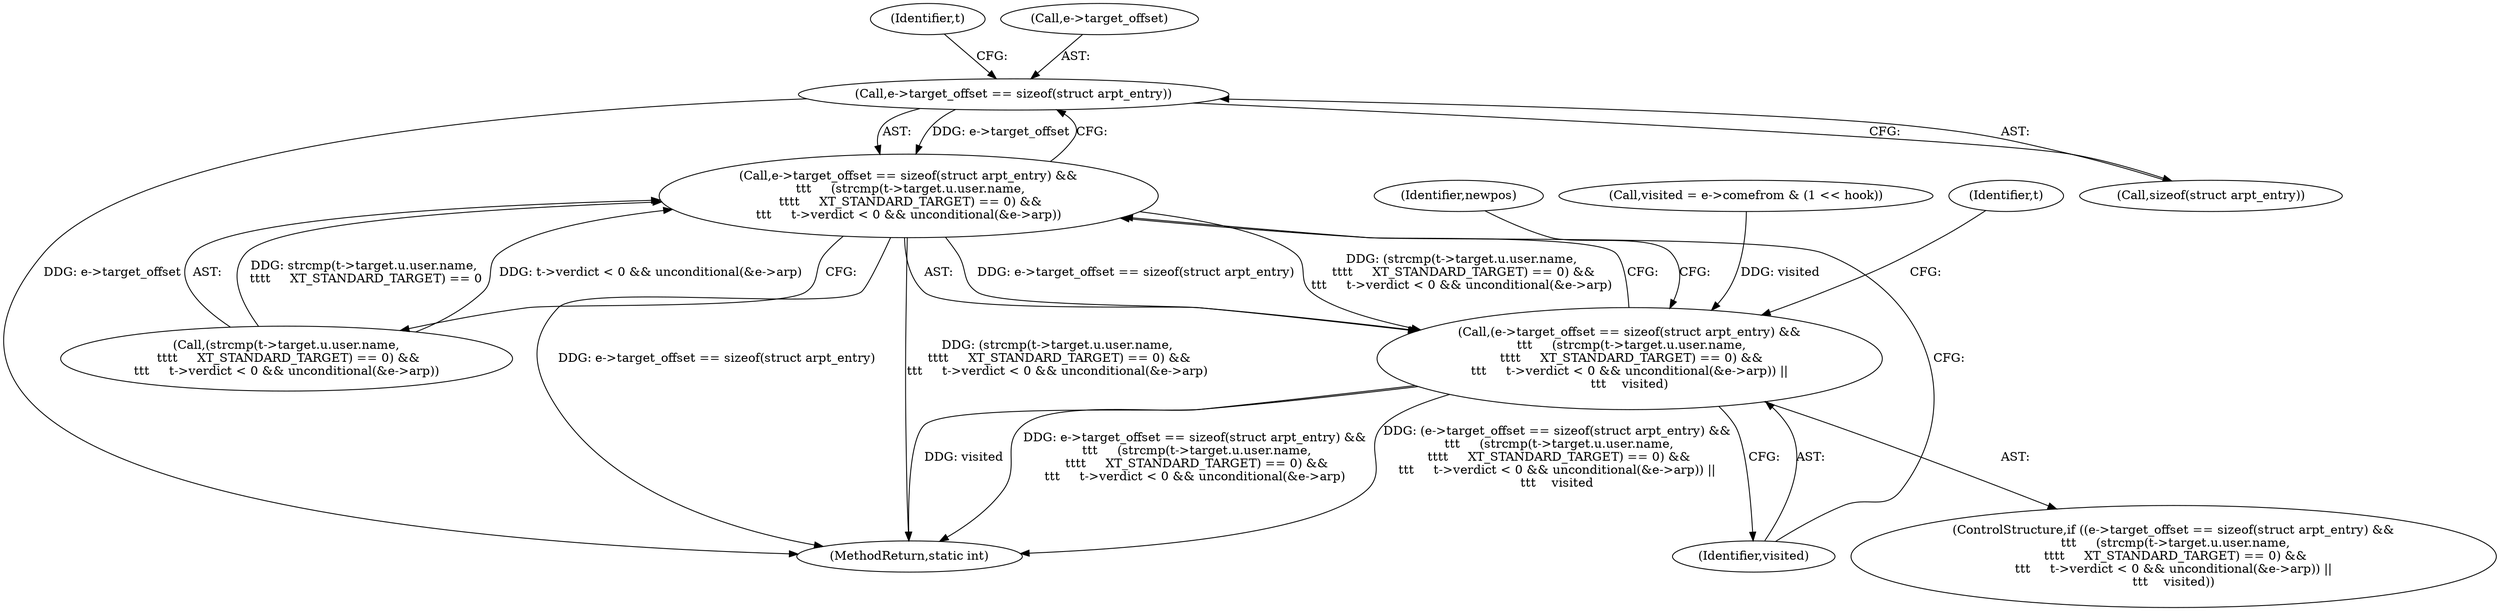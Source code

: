 digraph "0_linux_54d83fc74aa9ec72794373cb47432c5f7fb1a309_1@API" {
"1000206" [label="(Call,e->target_offset == sizeof(struct arpt_entry))"];
"1000205" [label="(Call,e->target_offset == sizeof(struct arpt_entry) &&\n \t\t\t     (strcmp(t->target.u.user.name,\n \t\t\t\t     XT_STANDARD_TARGET) == 0) &&\n\t\t\t     t->verdict < 0 && unconditional(&e->arp))"];
"1000204" [label="(Call,(e->target_offset == sizeof(struct arpt_entry) &&\n \t\t\t     (strcmp(t->target.u.user.name,\n \t\t\t\t     XT_STANDARD_TARGET) == 0) &&\n\t\t\t     t->verdict < 0 && unconditional(&e->arp)) ||\n\t\t\t    visited)"];
"1000219" [label="(Identifier,t)"];
"1000249" [label="(Identifier,t)"];
"1000207" [label="(Call,e->target_offset)"];
"1000345" [label="(Identifier,newpos)"];
"1000206" [label="(Call,e->target_offset == sizeof(struct arpt_entry))"];
"1000205" [label="(Call,e->target_offset == sizeof(struct arpt_entry) &&\n \t\t\t     (strcmp(t->target.u.user.name,\n \t\t\t\t     XT_STANDARD_TARGET) == 0) &&\n\t\t\t     t->verdict < 0 && unconditional(&e->arp))"];
"1000203" [label="(ControlStructure,if ((e->target_offset == sizeof(struct arpt_entry) &&\n \t\t\t     (strcmp(t->target.u.user.name,\n \t\t\t\t     XT_STANDARD_TARGET) == 0) &&\n\t\t\t     t->verdict < 0 && unconditional(&e->arp)) ||\n\t\t\t    visited))"];
"1000212" [label="(Call,(strcmp(t->target.u.user.name,\n \t\t\t\t     XT_STANDARD_TARGET) == 0) &&\n\t\t\t     t->verdict < 0 && unconditional(&e->arp))"];
"1000237" [label="(Identifier,visited)"];
"1000419" [label="(MethodReturn,static int)"];
"1000204" [label="(Call,(e->target_offset == sizeof(struct arpt_entry) &&\n \t\t\t     (strcmp(t->target.u.user.name,\n \t\t\t\t     XT_STANDARD_TARGET) == 0) &&\n\t\t\t     t->verdict < 0 && unconditional(&e->arp)) ||\n\t\t\t    visited)"];
"1000165" [label="(Call,visited = e->comefrom & (1 << hook))"];
"1000210" [label="(Call,sizeof(struct arpt_entry))"];
"1000206" -> "1000205"  [label="AST: "];
"1000206" -> "1000210"  [label="CFG: "];
"1000207" -> "1000206"  [label="AST: "];
"1000210" -> "1000206"  [label="AST: "];
"1000219" -> "1000206"  [label="CFG: "];
"1000205" -> "1000206"  [label="CFG: "];
"1000206" -> "1000419"  [label="DDG: e->target_offset"];
"1000206" -> "1000205"  [label="DDG: e->target_offset"];
"1000205" -> "1000204"  [label="AST: "];
"1000205" -> "1000212"  [label="CFG: "];
"1000212" -> "1000205"  [label="AST: "];
"1000237" -> "1000205"  [label="CFG: "];
"1000204" -> "1000205"  [label="CFG: "];
"1000205" -> "1000419"  [label="DDG: e->target_offset == sizeof(struct arpt_entry)"];
"1000205" -> "1000419"  [label="DDG: (strcmp(t->target.u.user.name,\n \t\t\t\t     XT_STANDARD_TARGET) == 0) &&\n\t\t\t     t->verdict < 0 && unconditional(&e->arp)"];
"1000205" -> "1000204"  [label="DDG: e->target_offset == sizeof(struct arpt_entry)"];
"1000205" -> "1000204"  [label="DDG: (strcmp(t->target.u.user.name,\n \t\t\t\t     XT_STANDARD_TARGET) == 0) &&\n\t\t\t     t->verdict < 0 && unconditional(&e->arp)"];
"1000212" -> "1000205"  [label="DDG: strcmp(t->target.u.user.name,\n \t\t\t\t     XT_STANDARD_TARGET) == 0"];
"1000212" -> "1000205"  [label="DDG: t->verdict < 0 && unconditional(&e->arp)"];
"1000204" -> "1000203"  [label="AST: "];
"1000204" -> "1000237"  [label="CFG: "];
"1000237" -> "1000204"  [label="AST: "];
"1000249" -> "1000204"  [label="CFG: "];
"1000345" -> "1000204"  [label="CFG: "];
"1000204" -> "1000419"  [label="DDG: visited"];
"1000204" -> "1000419"  [label="DDG: e->target_offset == sizeof(struct arpt_entry) &&\n \t\t\t     (strcmp(t->target.u.user.name,\n \t\t\t\t     XT_STANDARD_TARGET) == 0) &&\n\t\t\t     t->verdict < 0 && unconditional(&e->arp)"];
"1000204" -> "1000419"  [label="DDG: (e->target_offset == sizeof(struct arpt_entry) &&\n \t\t\t     (strcmp(t->target.u.user.name,\n \t\t\t\t     XT_STANDARD_TARGET) == 0) &&\n\t\t\t     t->verdict < 0 && unconditional(&e->arp)) ||\n\t\t\t    visited"];
"1000165" -> "1000204"  [label="DDG: visited"];
}
